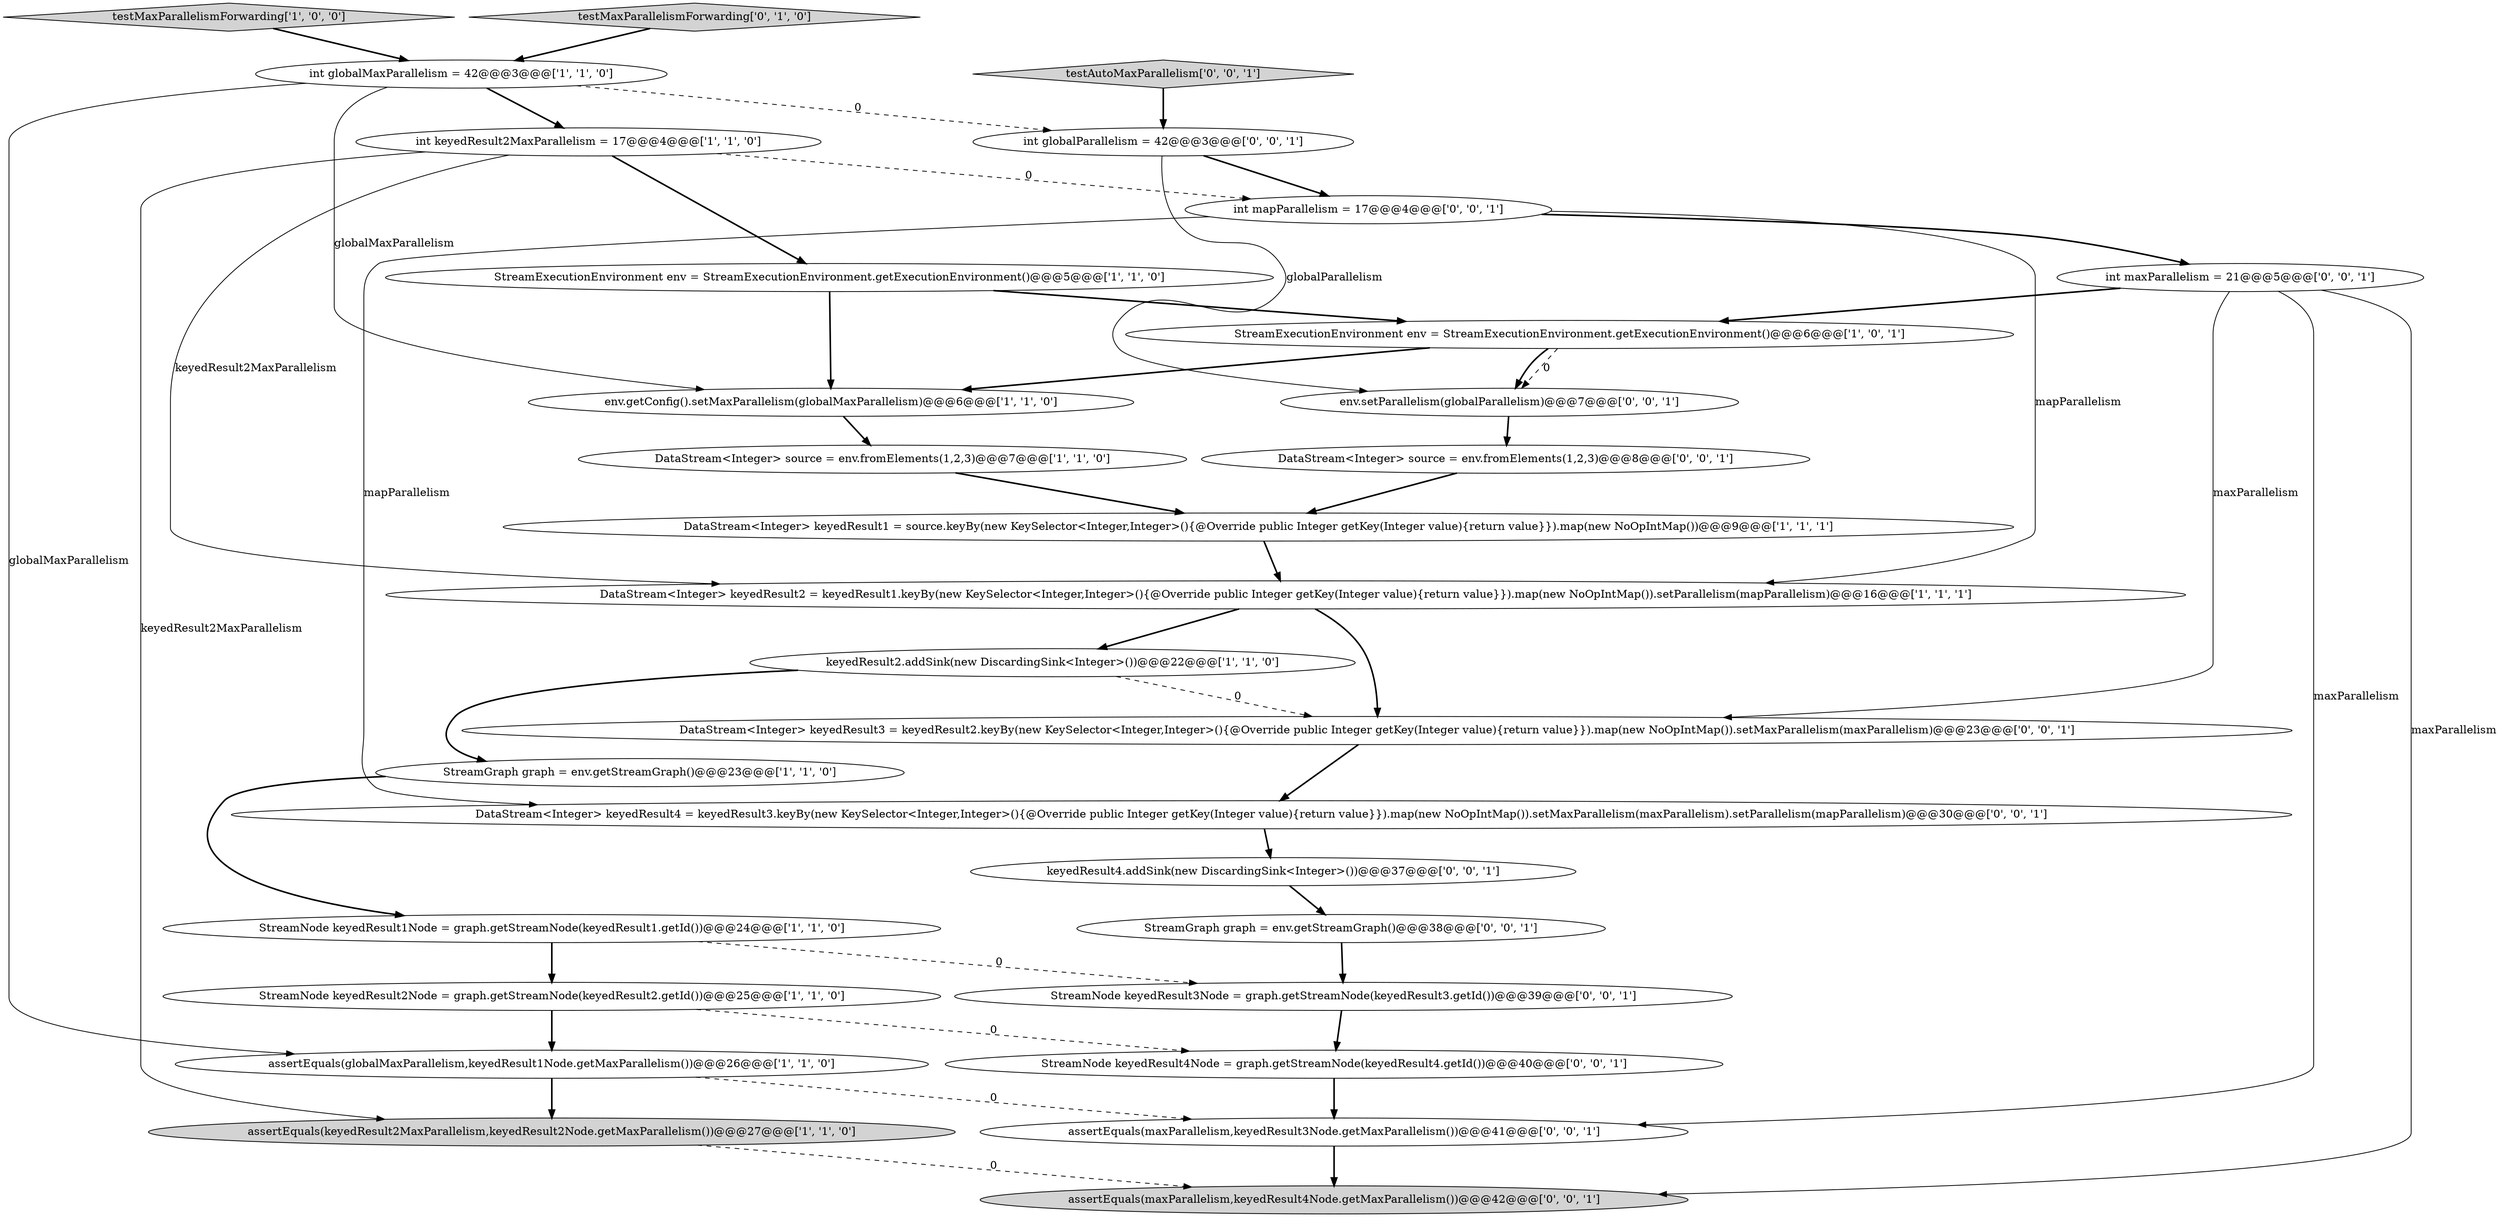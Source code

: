 digraph {
5 [style = filled, label = "env.getConfig().setMaxParallelism(globalMaxParallelism)@@@6@@@['1', '1', '0']", fillcolor = white, shape = ellipse image = "AAA0AAABBB1BBB"];
22 [style = filled, label = "testAutoMaxParallelism['0', '0', '1']", fillcolor = lightgray, shape = diamond image = "AAA0AAABBB3BBB"];
10 [style = filled, label = "DataStream<Integer> keyedResult2 = keyedResult1.keyBy(new KeySelector<Integer,Integer>(){@Override public Integer getKey(Integer value){return value}}).map(new NoOpIntMap()).setParallelism(mapParallelism)@@@16@@@['1', '1', '1']", fillcolor = white, shape = ellipse image = "AAA0AAABBB1BBB"];
4 [style = filled, label = "int globalMaxParallelism = 42@@@3@@@['1', '1', '0']", fillcolor = white, shape = ellipse image = "AAA0AAABBB1BBB"];
23 [style = filled, label = "int maxParallelism = 21@@@5@@@['0', '0', '1']", fillcolor = white, shape = ellipse image = "AAA0AAABBB3BBB"];
9 [style = filled, label = "testMaxParallelismForwarding['1', '0', '0']", fillcolor = lightgray, shape = diamond image = "AAA0AAABBB1BBB"];
27 [style = filled, label = "keyedResult4.addSink(new DiscardingSink<Integer>())@@@37@@@['0', '0', '1']", fillcolor = white, shape = ellipse image = "AAA0AAABBB3BBB"];
3 [style = filled, label = "StreamNode keyedResult1Node = graph.getStreamNode(keyedResult1.getId())@@@24@@@['1', '1', '0']", fillcolor = white, shape = ellipse image = "AAA0AAABBB1BBB"];
12 [style = filled, label = "DataStream<Integer> keyedResult1 = source.keyBy(new KeySelector<Integer,Integer>(){@Override public Integer getKey(Integer value){return value}}).map(new NoOpIntMap())@@@9@@@['1', '1', '1']", fillcolor = white, shape = ellipse image = "AAA0AAABBB1BBB"];
25 [style = filled, label = "DataStream<Integer> source = env.fromElements(1,2,3)@@@8@@@['0', '0', '1']", fillcolor = white, shape = ellipse image = "AAA0AAABBB3BBB"];
13 [style = filled, label = "StreamExecutionEnvironment env = StreamExecutionEnvironment.getExecutionEnvironment()@@@6@@@['1', '0', '1']", fillcolor = white, shape = ellipse image = "AAA0AAABBB1BBB"];
15 [style = filled, label = "testMaxParallelismForwarding['0', '1', '0']", fillcolor = lightgray, shape = diamond image = "AAA0AAABBB2BBB"];
24 [style = filled, label = "StreamGraph graph = env.getStreamGraph()@@@38@@@['0', '0', '1']", fillcolor = white, shape = ellipse image = "AAA0AAABBB3BBB"];
18 [style = filled, label = "int mapParallelism = 17@@@4@@@['0', '0', '1']", fillcolor = white, shape = ellipse image = "AAA0AAABBB3BBB"];
29 [style = filled, label = "StreamNode keyedResult4Node = graph.getStreamNode(keyedResult4.getId())@@@40@@@['0', '0', '1']", fillcolor = white, shape = ellipse image = "AAA0AAABBB3BBB"];
6 [style = filled, label = "StreamGraph graph = env.getStreamGraph()@@@23@@@['1', '1', '0']", fillcolor = white, shape = ellipse image = "AAA0AAABBB1BBB"];
11 [style = filled, label = "assertEquals(keyedResult2MaxParallelism,keyedResult2Node.getMaxParallelism())@@@27@@@['1', '1', '0']", fillcolor = lightgray, shape = ellipse image = "AAA0AAABBB1BBB"];
0 [style = filled, label = "keyedResult2.addSink(new DiscardingSink<Integer>())@@@22@@@['1', '1', '0']", fillcolor = white, shape = ellipse image = "AAA0AAABBB1BBB"];
7 [style = filled, label = "StreamNode keyedResult2Node = graph.getStreamNode(keyedResult2.getId())@@@25@@@['1', '1', '0']", fillcolor = white, shape = ellipse image = "AAA0AAABBB1BBB"];
16 [style = filled, label = "env.setParallelism(globalParallelism)@@@7@@@['0', '0', '1']", fillcolor = white, shape = ellipse image = "AAA0AAABBB3BBB"];
19 [style = filled, label = "assertEquals(maxParallelism,keyedResult4Node.getMaxParallelism())@@@42@@@['0', '0', '1']", fillcolor = lightgray, shape = ellipse image = "AAA0AAABBB3BBB"];
28 [style = filled, label = "DataStream<Integer> keyedResult3 = keyedResult2.keyBy(new KeySelector<Integer,Integer>(){@Override public Integer getKey(Integer value){return value}}).map(new NoOpIntMap()).setMaxParallelism(maxParallelism)@@@23@@@['0', '0', '1']", fillcolor = white, shape = ellipse image = "AAA0AAABBB3BBB"];
21 [style = filled, label = "StreamNode keyedResult3Node = graph.getStreamNode(keyedResult3.getId())@@@39@@@['0', '0', '1']", fillcolor = white, shape = ellipse image = "AAA0AAABBB3BBB"];
26 [style = filled, label = "DataStream<Integer> keyedResult4 = keyedResult3.keyBy(new KeySelector<Integer,Integer>(){@Override public Integer getKey(Integer value){return value}}).map(new NoOpIntMap()).setMaxParallelism(maxParallelism).setParallelism(mapParallelism)@@@30@@@['0', '0', '1']", fillcolor = white, shape = ellipse image = "AAA0AAABBB3BBB"];
8 [style = filled, label = "int keyedResult2MaxParallelism = 17@@@4@@@['1', '1', '0']", fillcolor = white, shape = ellipse image = "AAA0AAABBB1BBB"];
14 [style = filled, label = "StreamExecutionEnvironment env = StreamExecutionEnvironment.getExecutionEnvironment()@@@5@@@['1', '1', '0']", fillcolor = white, shape = ellipse image = "AAA0AAABBB1BBB"];
20 [style = filled, label = "int globalParallelism = 42@@@3@@@['0', '0', '1']", fillcolor = white, shape = ellipse image = "AAA0AAABBB3BBB"];
2 [style = filled, label = "DataStream<Integer> source = env.fromElements(1,2,3)@@@7@@@['1', '1', '0']", fillcolor = white, shape = ellipse image = "AAA0AAABBB1BBB"];
1 [style = filled, label = "assertEquals(globalMaxParallelism,keyedResult1Node.getMaxParallelism())@@@26@@@['1', '1', '0']", fillcolor = white, shape = ellipse image = "AAA0AAABBB1BBB"];
17 [style = filled, label = "assertEquals(maxParallelism,keyedResult3Node.getMaxParallelism())@@@41@@@['0', '0', '1']", fillcolor = white, shape = ellipse image = "AAA0AAABBB3BBB"];
5->2 [style = bold, label=""];
0->6 [style = bold, label=""];
14->5 [style = bold, label=""];
24->21 [style = bold, label=""];
8->14 [style = bold, label=""];
7->29 [style = dashed, label="0"];
0->28 [style = dashed, label="0"];
8->18 [style = dashed, label="0"];
9->4 [style = bold, label=""];
16->25 [style = bold, label=""];
20->18 [style = bold, label=""];
17->19 [style = bold, label=""];
15->4 [style = bold, label=""];
28->26 [style = bold, label=""];
14->13 [style = bold, label=""];
23->19 [style = solid, label="maxParallelism"];
3->21 [style = dashed, label="0"];
13->16 [style = dashed, label="0"];
23->28 [style = solid, label="maxParallelism"];
4->8 [style = bold, label=""];
10->28 [style = bold, label=""];
22->20 [style = bold, label=""];
3->7 [style = bold, label=""];
26->27 [style = bold, label=""];
25->12 [style = bold, label=""];
21->29 [style = bold, label=""];
23->17 [style = solid, label="maxParallelism"];
11->19 [style = dashed, label="0"];
8->10 [style = solid, label="keyedResult2MaxParallelism"];
1->11 [style = bold, label=""];
18->10 [style = solid, label="mapParallelism"];
12->10 [style = bold, label=""];
27->24 [style = bold, label=""];
23->13 [style = bold, label=""];
4->1 [style = solid, label="globalMaxParallelism"];
13->16 [style = bold, label=""];
6->3 [style = bold, label=""];
29->17 [style = bold, label=""];
4->20 [style = dashed, label="0"];
7->1 [style = bold, label=""];
20->16 [style = solid, label="globalParallelism"];
1->17 [style = dashed, label="0"];
18->26 [style = solid, label="mapParallelism"];
8->11 [style = solid, label="keyedResult2MaxParallelism"];
13->5 [style = bold, label=""];
10->0 [style = bold, label=""];
2->12 [style = bold, label=""];
4->5 [style = solid, label="globalMaxParallelism"];
18->23 [style = bold, label=""];
}
